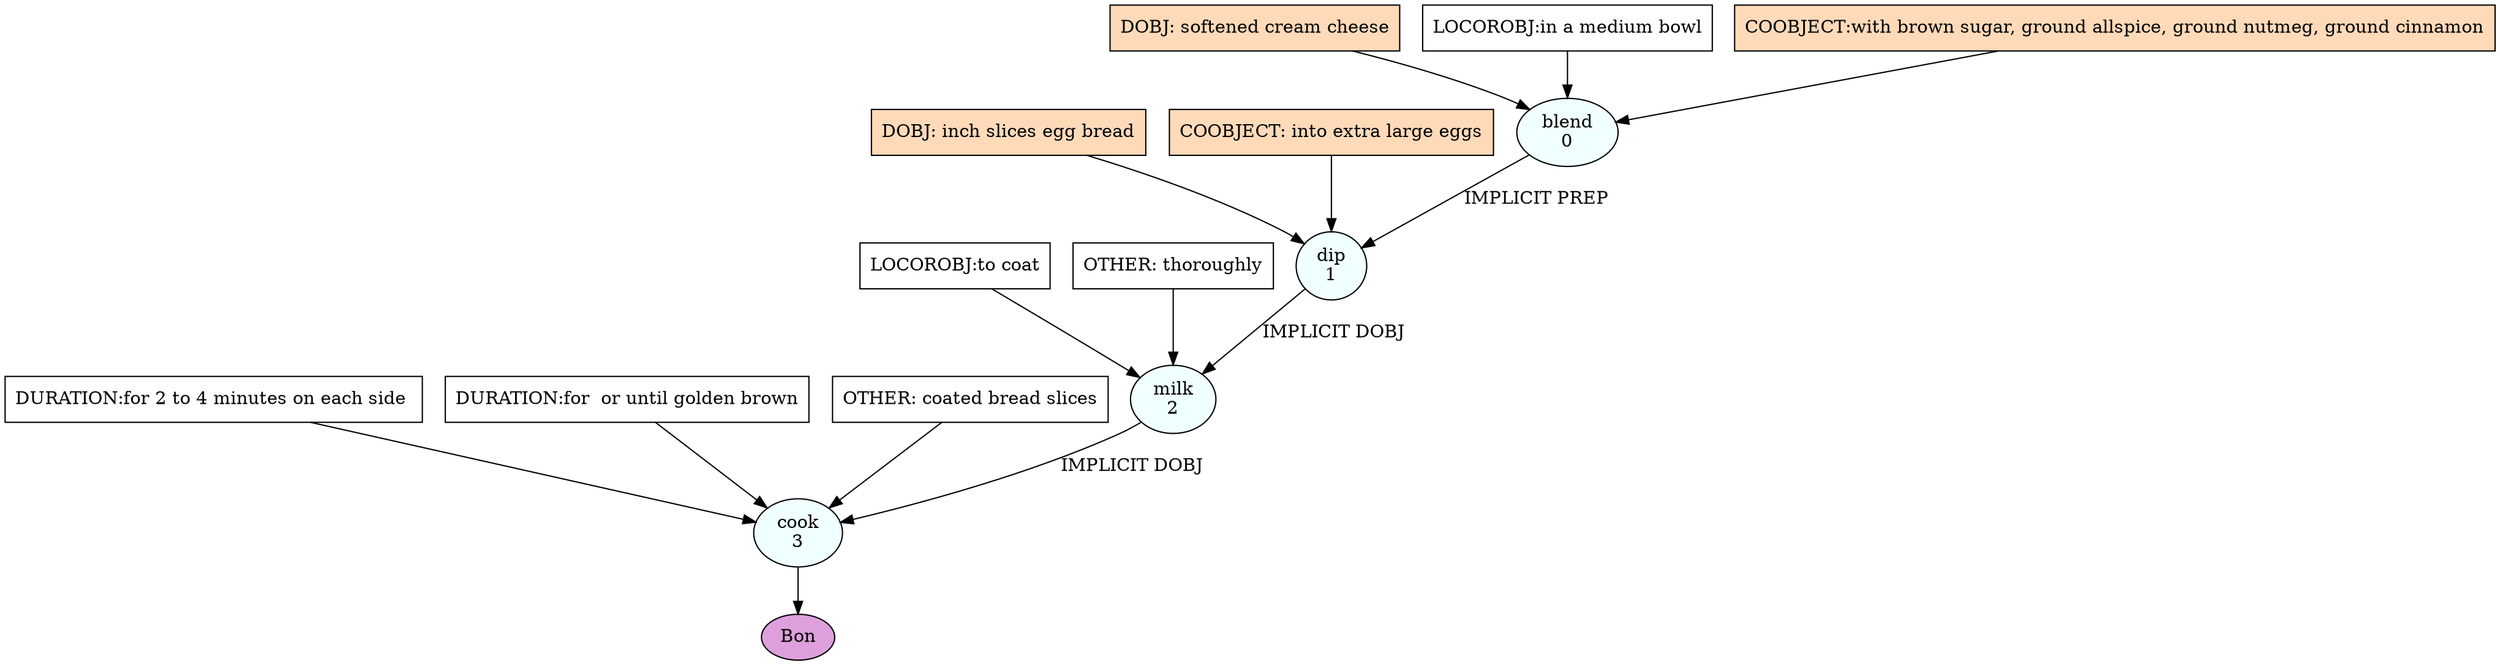 digraph recipe {
E0[label="blend
0", shape=oval, style=filled, fillcolor=azure]
E1[label="dip
1", shape=oval, style=filled, fillcolor=azure]
E2[label="milk
2", shape=oval, style=filled, fillcolor=azure]
E3[label="cook
3", shape=oval, style=filled, fillcolor=azure]
D0[label="DOBJ: softened cream cheese", shape=box, style=filled, fillcolor=peachpuff]
D0 -> E0
P0_0[label="LOCOROBJ:in a medium bowl", shape=box, style=filled, fillcolor=white]
P0_0 -> E0
P0_1[label="COOBJECT:with brown sugar, ground allspice, ground nutmeg, ground cinnamon", shape=box, style=filled, fillcolor=peachpuff]
P0_1 -> E0
D1_ing[label="DOBJ: inch slices egg bread", shape=box, style=filled, fillcolor=peachpuff]
D1_ing -> E1
E0 -> E1 [label="IMPLICIT PREP"]
P1_1_ing[label="COOBJECT: into extra large eggs", shape=box, style=filled, fillcolor=peachpuff]
P1_1_ing -> E1
E1 -> E2 [label="IMPLICIT DOBJ"]
P2_1_0[label="LOCOROBJ:to coat", shape=box, style=filled, fillcolor=white]
P2_1_0 -> E2
O2_0_0[label="OTHER: thoroughly", shape=box, style=filled, fillcolor=white]
O2_0_0 -> E2
E2 -> E3 [label="IMPLICIT DOBJ"]
P3_1_0[label="DURATION:for 2 to 4 minutes on each side ", shape=box, style=filled, fillcolor=white]
P3_1_0 -> E3
P3_1_1[label="DURATION:for  or until golden brown", shape=box, style=filled, fillcolor=white]
P3_1_1 -> E3
O3_0_0[label="OTHER: coated bread slices", shape=box, style=filled, fillcolor=white]
O3_0_0 -> E3
EOR[label="Bon", shape=oval, style=filled, fillcolor=plum]
E3 -> EOR
}
